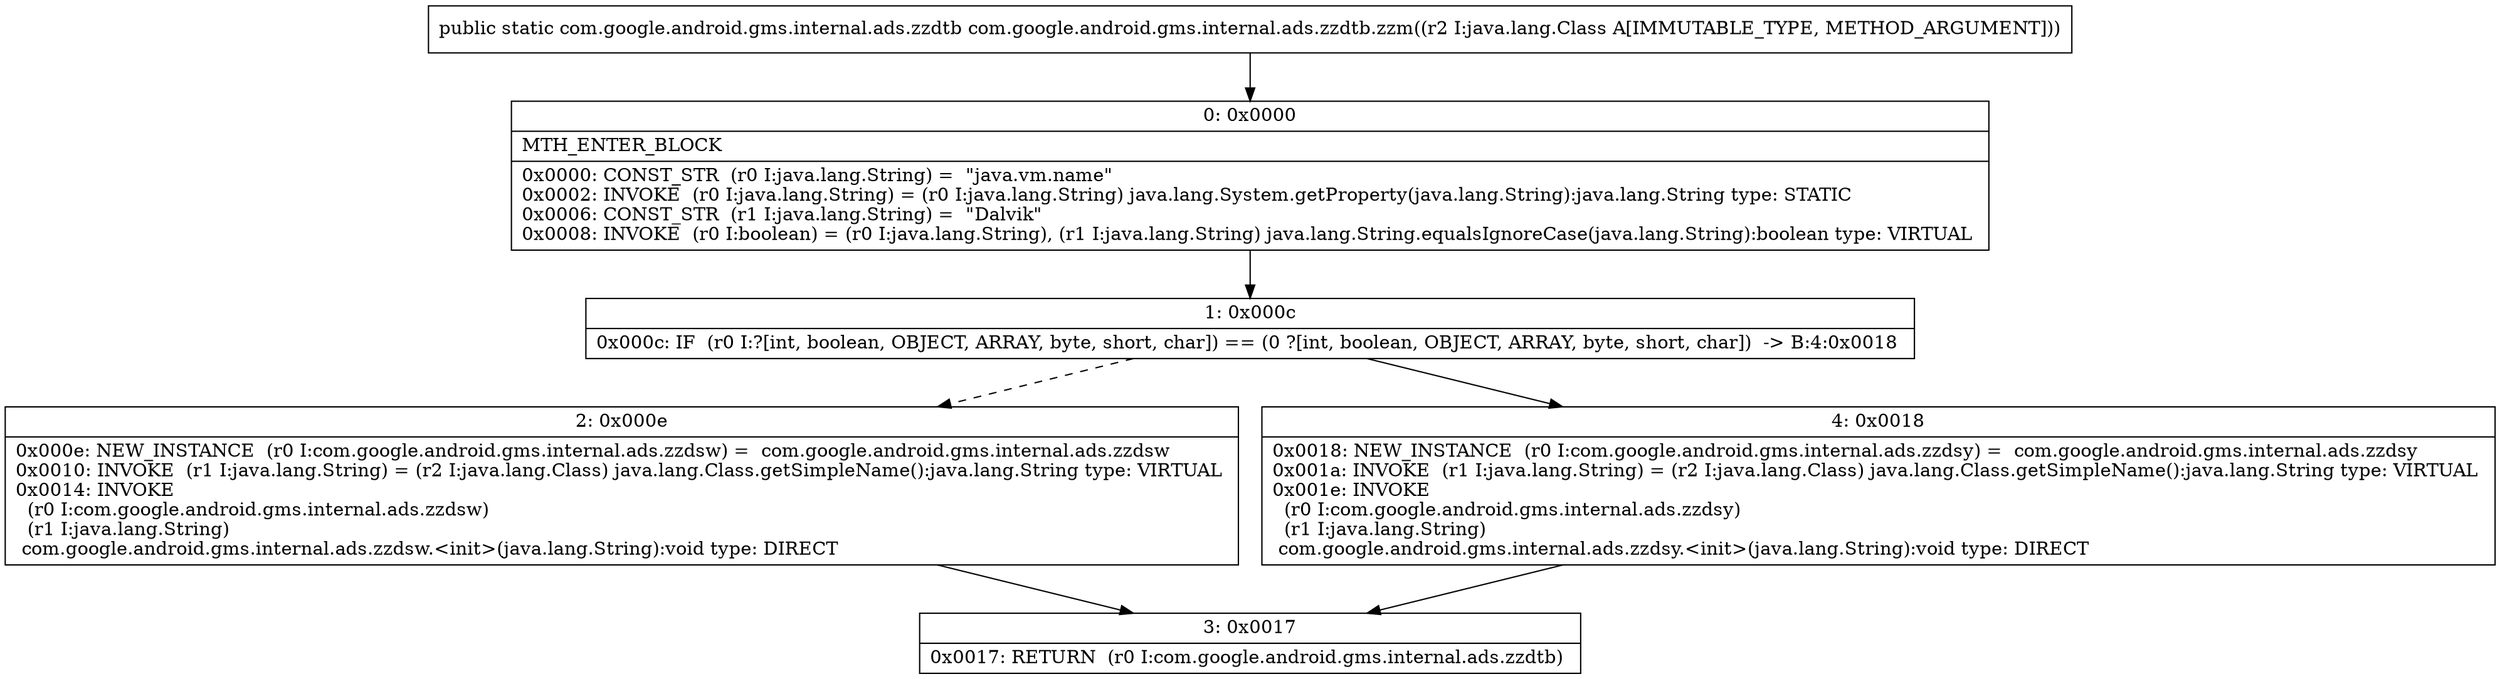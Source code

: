 digraph "CFG forcom.google.android.gms.internal.ads.zzdtb.zzm(Ljava\/lang\/Class;)Lcom\/google\/android\/gms\/internal\/ads\/zzdtb;" {
Node_0 [shape=record,label="{0\:\ 0x0000|MTH_ENTER_BLOCK\l|0x0000: CONST_STR  (r0 I:java.lang.String) =  \"java.vm.name\" \l0x0002: INVOKE  (r0 I:java.lang.String) = (r0 I:java.lang.String) java.lang.System.getProperty(java.lang.String):java.lang.String type: STATIC \l0x0006: CONST_STR  (r1 I:java.lang.String) =  \"Dalvik\" \l0x0008: INVOKE  (r0 I:boolean) = (r0 I:java.lang.String), (r1 I:java.lang.String) java.lang.String.equalsIgnoreCase(java.lang.String):boolean type: VIRTUAL \l}"];
Node_1 [shape=record,label="{1\:\ 0x000c|0x000c: IF  (r0 I:?[int, boolean, OBJECT, ARRAY, byte, short, char]) == (0 ?[int, boolean, OBJECT, ARRAY, byte, short, char])  \-\> B:4:0x0018 \l}"];
Node_2 [shape=record,label="{2\:\ 0x000e|0x000e: NEW_INSTANCE  (r0 I:com.google.android.gms.internal.ads.zzdsw) =  com.google.android.gms.internal.ads.zzdsw \l0x0010: INVOKE  (r1 I:java.lang.String) = (r2 I:java.lang.Class) java.lang.Class.getSimpleName():java.lang.String type: VIRTUAL \l0x0014: INVOKE  \l  (r0 I:com.google.android.gms.internal.ads.zzdsw)\l  (r1 I:java.lang.String)\l com.google.android.gms.internal.ads.zzdsw.\<init\>(java.lang.String):void type: DIRECT \l}"];
Node_3 [shape=record,label="{3\:\ 0x0017|0x0017: RETURN  (r0 I:com.google.android.gms.internal.ads.zzdtb) \l}"];
Node_4 [shape=record,label="{4\:\ 0x0018|0x0018: NEW_INSTANCE  (r0 I:com.google.android.gms.internal.ads.zzdsy) =  com.google.android.gms.internal.ads.zzdsy \l0x001a: INVOKE  (r1 I:java.lang.String) = (r2 I:java.lang.Class) java.lang.Class.getSimpleName():java.lang.String type: VIRTUAL \l0x001e: INVOKE  \l  (r0 I:com.google.android.gms.internal.ads.zzdsy)\l  (r1 I:java.lang.String)\l com.google.android.gms.internal.ads.zzdsy.\<init\>(java.lang.String):void type: DIRECT \l}"];
MethodNode[shape=record,label="{public static com.google.android.gms.internal.ads.zzdtb com.google.android.gms.internal.ads.zzdtb.zzm((r2 I:java.lang.Class A[IMMUTABLE_TYPE, METHOD_ARGUMENT])) }"];
MethodNode -> Node_0;
Node_0 -> Node_1;
Node_1 -> Node_2[style=dashed];
Node_1 -> Node_4;
Node_2 -> Node_3;
Node_4 -> Node_3;
}

